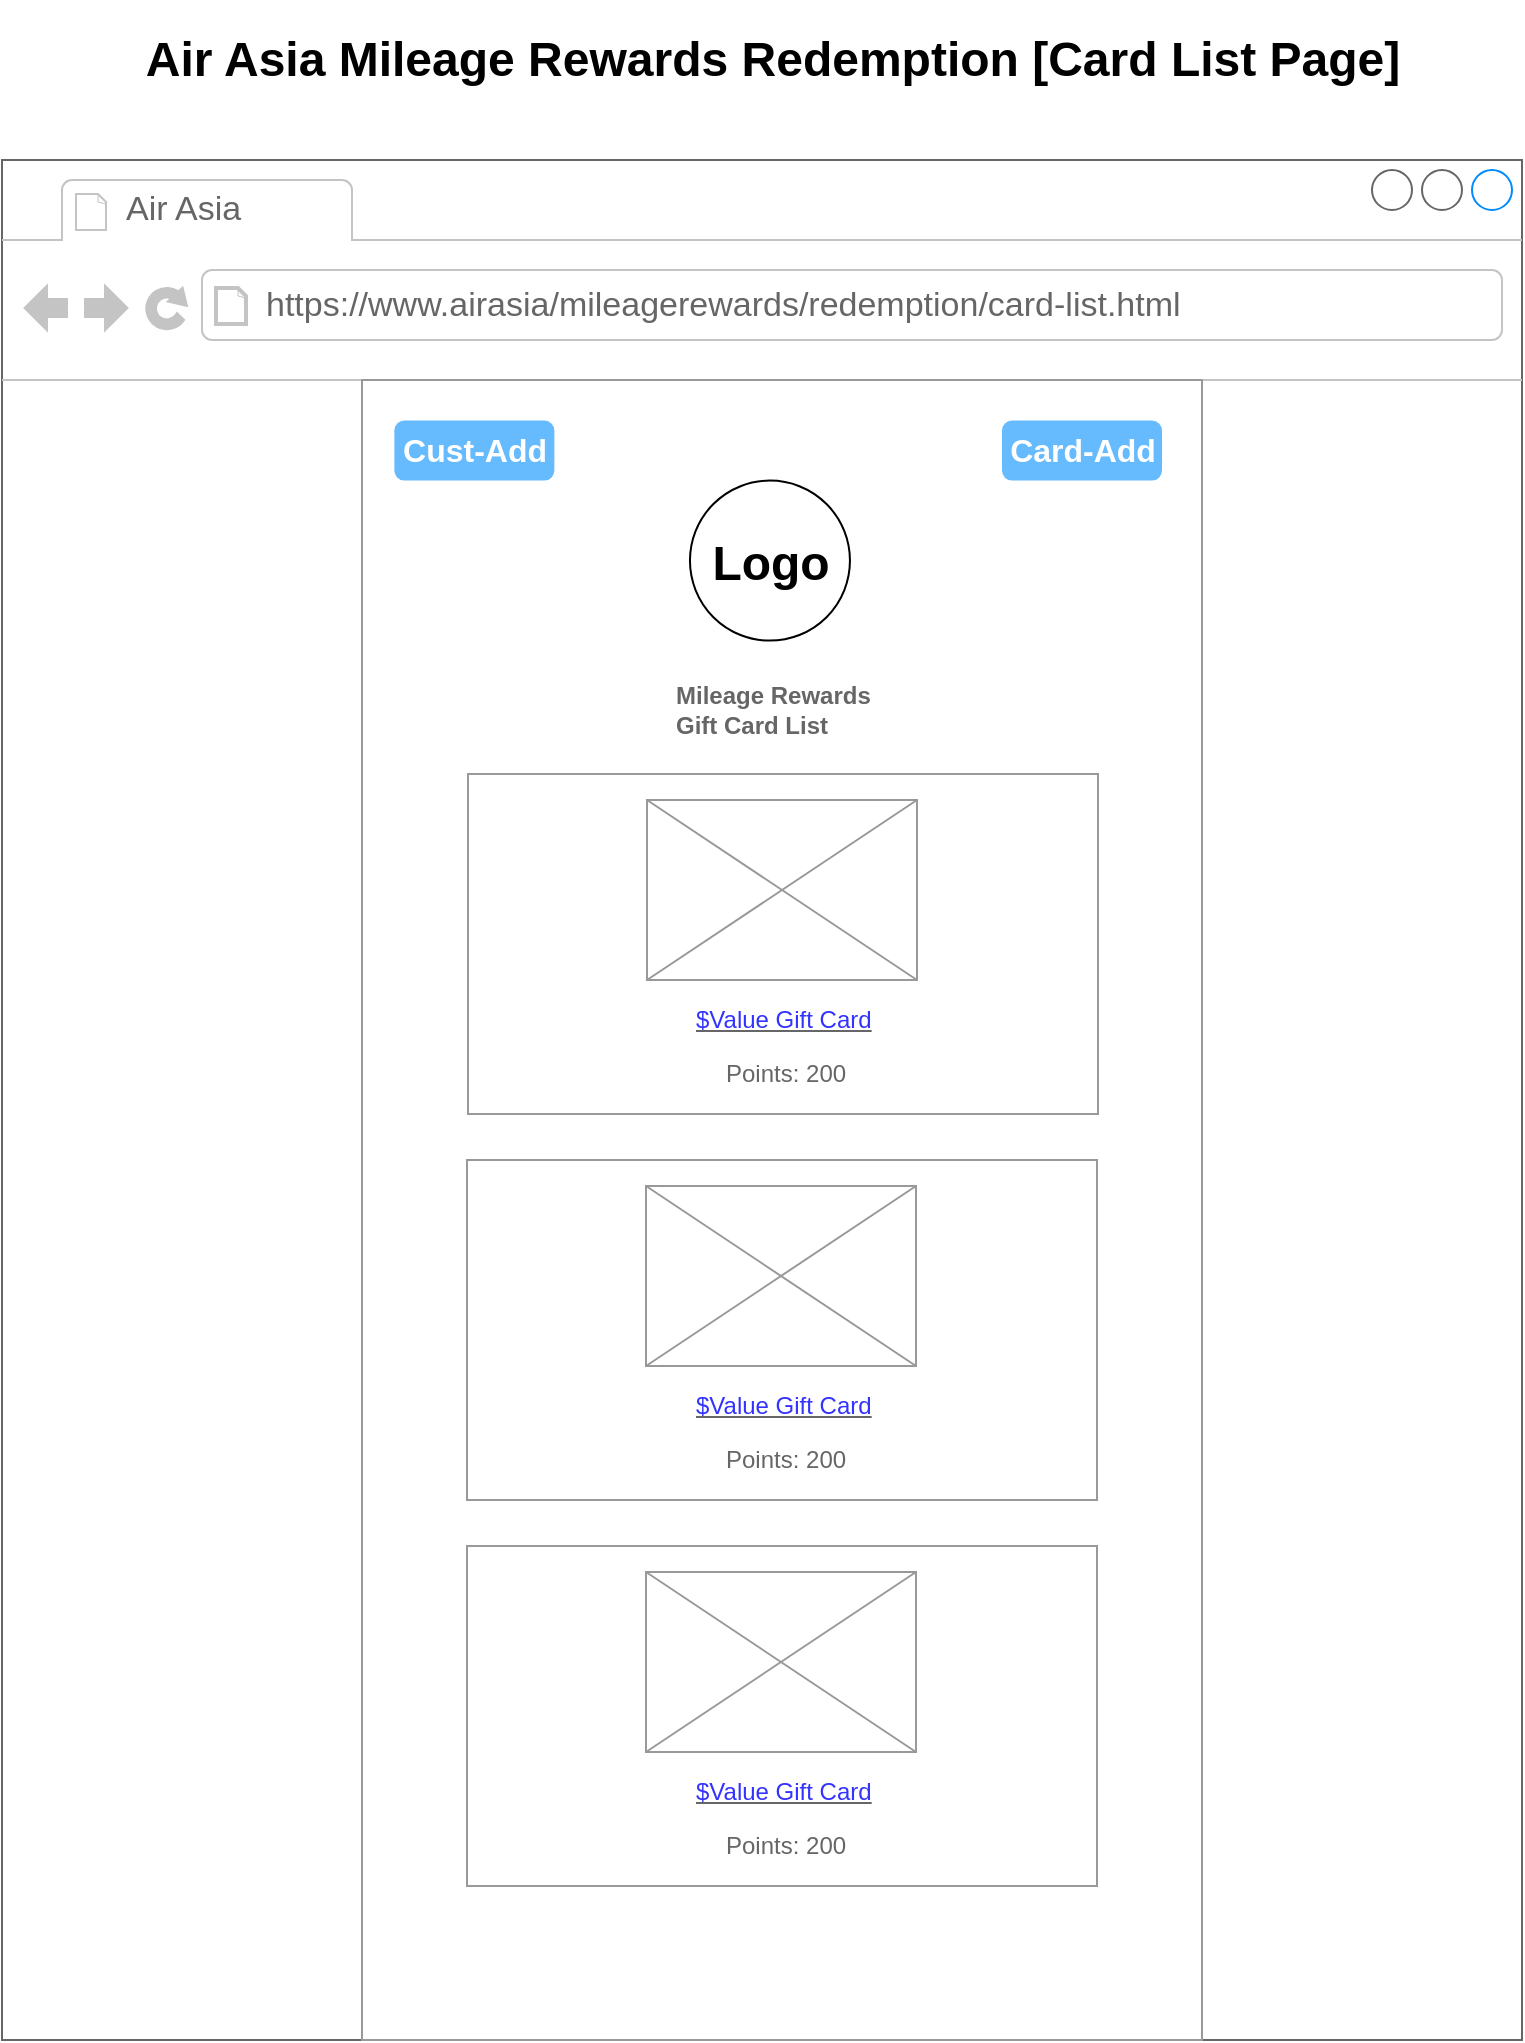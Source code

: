 <mxfile version="24.7.17">
  <diagram name="Page-1" id="_lSfFuyHH_cPhM3qfzIn">
    <mxGraphModel dx="1232" dy="1097" grid="1" gridSize="10" guides="1" tooltips="1" connect="1" arrows="1" fold="1" page="1" pageScale="1" pageWidth="850" pageHeight="1100" math="0" shadow="0">
      <root>
        <mxCell id="0" />
        <mxCell id="1" parent="0" />
        <mxCell id="GSyMy5U4tq3m4OwehrMc-1" value="" style="strokeWidth=1;shadow=0;dashed=0;align=center;html=1;shape=mxgraph.mockup.containers.browserWindow;rSize=0;strokeColor=#666666;strokeColor2=#008cff;strokeColor3=#c4c4c4;mainText=,;recursiveResize=0;" vertex="1" parent="1">
          <mxGeometry x="40" y="120" width="760" height="940" as="geometry" />
        </mxCell>
        <mxCell id="GSyMy5U4tq3m4OwehrMc-2" value="Air Asia" style="strokeWidth=1;shadow=0;dashed=0;align=center;html=1;shape=mxgraph.mockup.containers.anchor;fontSize=17;fontColor=#666666;align=left;whiteSpace=wrap;" vertex="1" parent="GSyMy5U4tq3m4OwehrMc-1">
          <mxGeometry x="60" y="12" width="110" height="26" as="geometry" />
        </mxCell>
        <mxCell id="GSyMy5U4tq3m4OwehrMc-3" value="https://www.airasia/mileagerewards/redemption/card-list.html" style="strokeWidth=1;shadow=0;dashed=0;align=center;html=1;shape=mxgraph.mockup.containers.anchor;rSize=0;fontSize=17;fontColor=#666666;align=left;" vertex="1" parent="GSyMy5U4tq3m4OwehrMc-1">
          <mxGeometry x="130" y="60" width="250" height="26" as="geometry" />
        </mxCell>
        <mxCell id="GSyMy5U4tq3m4OwehrMc-4" value="" style="strokeWidth=1;shadow=0;dashed=0;align=center;html=1;shape=mxgraph.mockup.forms.rrect;rSize=0;strokeColor=#999999;fillColor=#ffffff;" vertex="1" parent="GSyMy5U4tq3m4OwehrMc-1">
          <mxGeometry x="180" y="110" width="420" height="830" as="geometry" />
        </mxCell>
        <mxCell id="GSyMy5U4tq3m4OwehrMc-5" value="&lt;b&gt;Mileage Rewards&lt;/b&gt;&lt;div&gt;&lt;b&gt;Gift Card List&lt;/b&gt;&lt;/div&gt;" style="strokeWidth=1;shadow=0;dashed=0;align=center;html=1;shape=mxgraph.mockup.forms.anchor;fontSize=12;fontColor=#666666;align=left;resizeWidth=1;spacingLeft=0;" vertex="1" parent="GSyMy5U4tq3m4OwehrMc-4">
          <mxGeometry width="273" height="40" relative="1" as="geometry">
            <mxPoint x="155" y="145" as="offset" />
          </mxGeometry>
        </mxCell>
        <mxCell id="GSyMy5U4tq3m4OwehrMc-7" value="" style="strokeWidth=1;shadow=0;dashed=0;align=center;html=1;shape=mxgraph.mockup.forms.rrect;rSize=0;strokeColor=#999999;fontColor=#666666;align=left;spacingLeft=5;resizeWidth=1;" vertex="1" parent="GSyMy5U4tq3m4OwehrMc-4">
          <mxGeometry width="315" height="170" relative="1" as="geometry">
            <mxPoint x="53" y="197" as="offset" />
          </mxGeometry>
        </mxCell>
        <mxCell id="GSyMy5U4tq3m4OwehrMc-8" value="Points: 200" style="strokeWidth=1;shadow=0;dashed=0;align=center;html=1;shape=mxgraph.mockup.forms.anchor;fontSize=12;fontColor=#666666;align=left;resizeWidth=1;spacingLeft=0;" vertex="1" parent="GSyMy5U4tq3m4OwehrMc-4">
          <mxGeometry width="70" height="20" relative="1" as="geometry">
            <mxPoint x="180" y="337" as="offset" />
          </mxGeometry>
        </mxCell>
        <mxCell id="GSyMy5U4tq3m4OwehrMc-11" value="" style="ellipse;whiteSpace=wrap;html=1;aspect=fixed;" vertex="1" parent="GSyMy5U4tq3m4OwehrMc-4">
          <mxGeometry x="163.98" y="50.303" width="80" height="80" as="geometry" />
        </mxCell>
        <mxCell id="GSyMy5U4tq3m4OwehrMc-12" value="Logo" style="text;strokeColor=none;fillColor=none;html=1;fontSize=24;fontStyle=1;verticalAlign=middle;align=center;" vertex="1" parent="GSyMy5U4tq3m4OwehrMc-4">
          <mxGeometry x="99.18" y="41.606" width="210" height="100.606" as="geometry" />
        </mxCell>
        <mxCell id="GSyMy5U4tq3m4OwehrMc-14" value="Cust-Add" style="strokeWidth=1;shadow=0;dashed=0;align=center;html=1;shape=mxgraph.mockup.forms.rrect;rSize=5;strokeColor=none;fontColor=#ffffff;fillColor=#66bbff;fontSize=16;fontStyle=1;" vertex="1" parent="GSyMy5U4tq3m4OwehrMc-4">
          <mxGeometry x="16.18" y="20.3" width="80" height="30" as="geometry" />
        </mxCell>
        <mxCell id="GSyMy5U4tq3m4OwehrMc-15" value="Card-Add" style="strokeWidth=1;shadow=0;dashed=0;align=center;html=1;shape=mxgraph.mockup.forms.rrect;rSize=5;strokeColor=none;fontColor=#ffffff;fillColor=#66bbff;fontSize=16;fontStyle=1;" vertex="1" parent="GSyMy5U4tq3m4OwehrMc-4">
          <mxGeometry x="320" y="20.3" width="80" height="30" as="geometry" />
        </mxCell>
        <mxCell id="GSyMy5U4tq3m4OwehrMc-16" value="" style="verticalLabelPosition=bottom;shadow=0;dashed=0;align=center;html=1;verticalAlign=top;strokeWidth=1;shape=mxgraph.mockup.graphics.simpleIcon;strokeColor=#999999;" vertex="1" parent="GSyMy5U4tq3m4OwehrMc-4">
          <mxGeometry x="142.5" y="210" width="135" height="90" as="geometry" />
        </mxCell>
        <mxCell id="GSyMy5U4tq3m4OwehrMc-17" value="&lt;u&gt;&lt;font color=&quot;#3333ff&quot;&gt;$Value Gift Card&lt;/font&gt;&lt;/u&gt;" style="strokeWidth=1;shadow=0;dashed=0;align=center;html=1;shape=mxgraph.mockup.forms.anchor;fontSize=12;fontColor=#666666;align=left;resizeWidth=1;spacingLeft=0;" vertex="1" parent="GSyMy5U4tq3m4OwehrMc-4">
          <mxGeometry x="165" y="310" width="115" height="20" as="geometry" />
        </mxCell>
        <mxCell id="GSyMy5U4tq3m4OwehrMc-24" value="" style="strokeWidth=1;shadow=0;dashed=0;align=center;html=1;shape=mxgraph.mockup.forms.rrect;rSize=0;strokeColor=#999999;fontColor=#666666;align=left;spacingLeft=5;resizeWidth=1;" vertex="1" parent="GSyMy5U4tq3m4OwehrMc-4">
          <mxGeometry x="52.5" y="390" width="315" height="170" as="geometry" />
        </mxCell>
        <mxCell id="GSyMy5U4tq3m4OwehrMc-25" value="Points: 200" style="strokeWidth=1;shadow=0;dashed=0;align=center;html=1;shape=mxgraph.mockup.forms.anchor;fontSize=12;fontColor=#666666;align=left;resizeWidth=1;spacingLeft=0;" vertex="1" parent="GSyMy5U4tq3m4OwehrMc-4">
          <mxGeometry x="179.5" y="530" width="70" height="20" as="geometry" />
        </mxCell>
        <mxCell id="GSyMy5U4tq3m4OwehrMc-26" value="" style="verticalLabelPosition=bottom;shadow=0;dashed=0;align=center;html=1;verticalAlign=top;strokeWidth=1;shape=mxgraph.mockup.graphics.simpleIcon;strokeColor=#999999;" vertex="1" parent="GSyMy5U4tq3m4OwehrMc-4">
          <mxGeometry x="142" y="403" width="135" height="90" as="geometry" />
        </mxCell>
        <mxCell id="GSyMy5U4tq3m4OwehrMc-27" value="&lt;u&gt;&lt;font color=&quot;#3333ff&quot;&gt;$Value Gift Card&lt;/font&gt;&lt;/u&gt;" style="strokeWidth=1;shadow=0;dashed=0;align=center;html=1;shape=mxgraph.mockup.forms.anchor;fontSize=12;fontColor=#666666;align=left;resizeWidth=1;spacingLeft=0;" vertex="1" parent="GSyMy5U4tq3m4OwehrMc-4">
          <mxGeometry x="164.5" y="503" width="115" height="20" as="geometry" />
        </mxCell>
        <mxCell id="GSyMy5U4tq3m4OwehrMc-28" value="" style="strokeWidth=1;shadow=0;dashed=0;align=center;html=1;shape=mxgraph.mockup.forms.rrect;rSize=0;strokeColor=#999999;fontColor=#666666;align=left;spacingLeft=5;resizeWidth=1;" vertex="1" parent="GSyMy5U4tq3m4OwehrMc-4">
          <mxGeometry x="52.5" y="583" width="315" height="170" as="geometry" />
        </mxCell>
        <mxCell id="GSyMy5U4tq3m4OwehrMc-29" value="Points: 200" style="strokeWidth=1;shadow=0;dashed=0;align=center;html=1;shape=mxgraph.mockup.forms.anchor;fontSize=12;fontColor=#666666;align=left;resizeWidth=1;spacingLeft=0;" vertex="1" parent="GSyMy5U4tq3m4OwehrMc-4">
          <mxGeometry x="179.5" y="723" width="70" height="20" as="geometry" />
        </mxCell>
        <mxCell id="GSyMy5U4tq3m4OwehrMc-30" value="" style="verticalLabelPosition=bottom;shadow=0;dashed=0;align=center;html=1;verticalAlign=top;strokeWidth=1;shape=mxgraph.mockup.graphics.simpleIcon;strokeColor=#999999;" vertex="1" parent="GSyMy5U4tq3m4OwehrMc-4">
          <mxGeometry x="142" y="596" width="135" height="90" as="geometry" />
        </mxCell>
        <mxCell id="GSyMy5U4tq3m4OwehrMc-31" value="&lt;u&gt;&lt;font color=&quot;#3333ff&quot;&gt;$Value Gift Card&lt;/font&gt;&lt;/u&gt;" style="strokeWidth=1;shadow=0;dashed=0;align=center;html=1;shape=mxgraph.mockup.forms.anchor;fontSize=12;fontColor=#666666;align=left;resizeWidth=1;spacingLeft=0;" vertex="1" parent="GSyMy5U4tq3m4OwehrMc-4">
          <mxGeometry x="164.5" y="696" width="115" height="20" as="geometry" />
        </mxCell>
        <mxCell id="GSyMy5U4tq3m4OwehrMc-13" value="Air Asia Mileage Rewards Redemption [Card List Page]" style="text;strokeColor=none;fillColor=none;html=1;fontSize=24;fontStyle=1;verticalAlign=middle;align=center;" vertex="1" parent="1">
          <mxGeometry x="375" y="40" width="100" height="60" as="geometry" />
        </mxCell>
      </root>
    </mxGraphModel>
  </diagram>
</mxfile>
